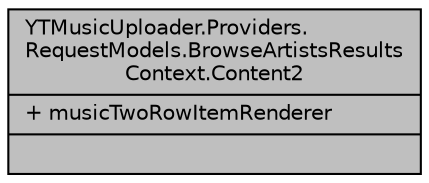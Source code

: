 digraph "YTMusicUploader.Providers.RequestModels.BrowseArtistsResultsContext.Content2"
{
 // LATEX_PDF_SIZE
  edge [fontname="Helvetica",fontsize="10",labelfontname="Helvetica",labelfontsize="10"];
  node [fontname="Helvetica",fontsize="10",shape=record];
  Node1 [label="{YTMusicUploader.Providers.\lRequestModels.BrowseArtistsResults\lContext.Content2\n|+ musicTwoRowItemRenderer\l|}",height=0.2,width=0.4,color="black", fillcolor="grey75", style="filled", fontcolor="black",tooltip=" "];
}
